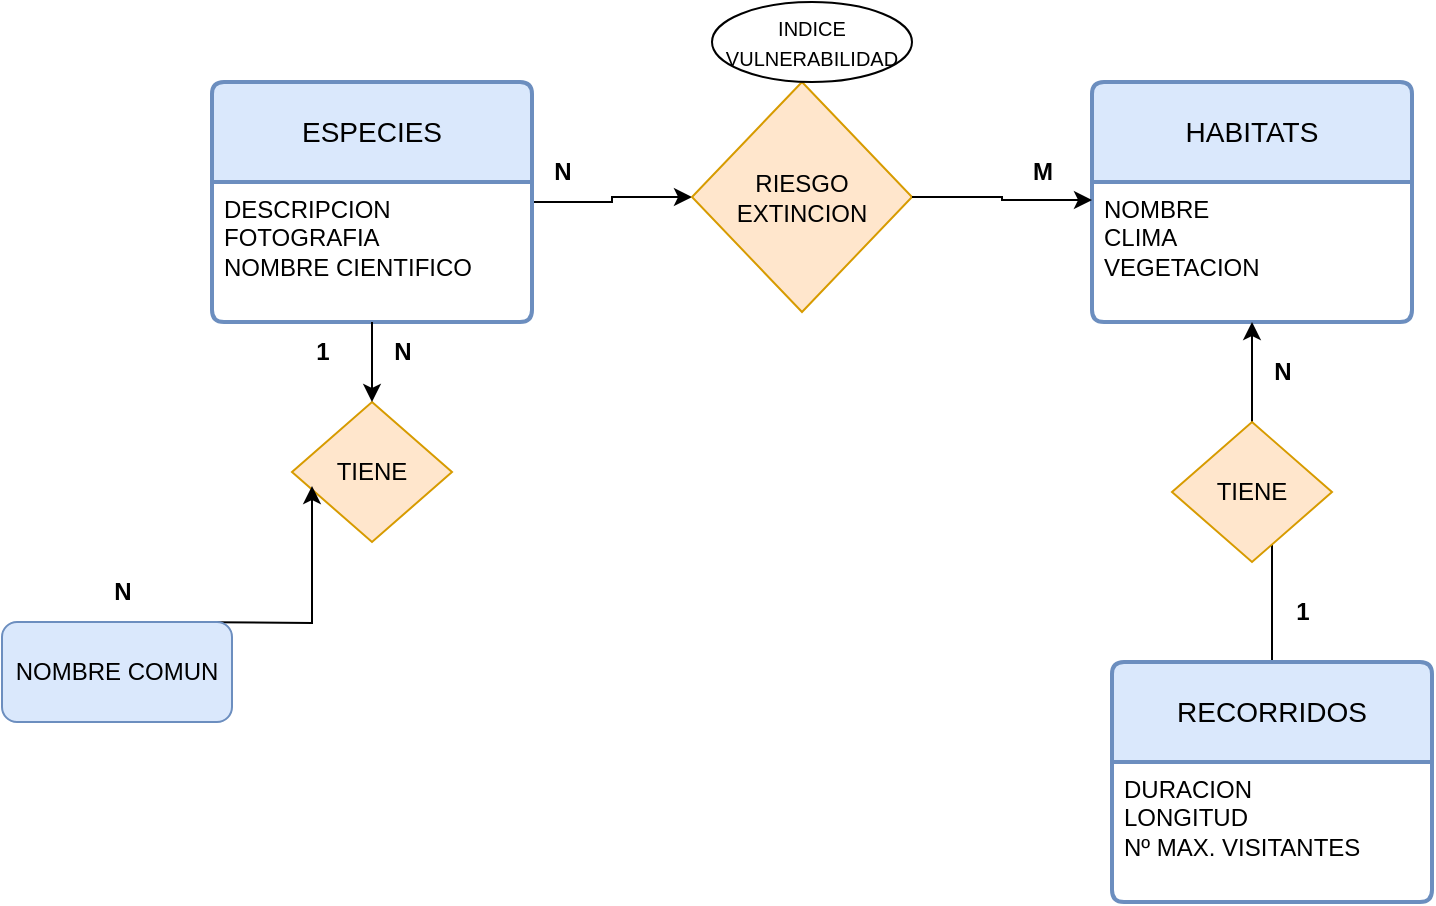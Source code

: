 <mxfile version="28.2.5">
  <diagram name="Página-1" id="Z8TmXBqX-inLabFCTmzv">
    <mxGraphModel dx="1426" dy="754" grid="1" gridSize="10" guides="1" tooltips="1" connect="1" arrows="1" fold="1" page="1" pageScale="1" pageWidth="827" pageHeight="1169" math="0" shadow="0">
      <root>
        <mxCell id="0" />
        <mxCell id="1" parent="0" />
        <mxCell id="cPFRrt61VCr7zgrgv72x-7" style="edgeStyle=orthogonalEdgeStyle;rounded=0;orthogonalLoop=1;jettySize=auto;html=1;" edge="1" parent="1" source="cPFRrt61VCr7zgrgv72x-1" target="cPFRrt61VCr7zgrgv72x-3">
          <mxGeometry relative="1" as="geometry" />
        </mxCell>
        <mxCell id="cPFRrt61VCr7zgrgv72x-1" value="ESPECIES" style="swimlane;childLayout=stackLayout;horizontal=1;startSize=50;horizontalStack=0;rounded=1;fontSize=14;fontStyle=0;strokeWidth=2;resizeParent=0;resizeLast=1;shadow=0;dashed=0;align=center;arcSize=4;whiteSpace=wrap;html=1;fillColor=#dae8fc;strokeColor=#6c8ebf;" vertex="1" parent="1">
          <mxGeometry x="130" y="90" width="160" height="120" as="geometry" />
        </mxCell>
        <mxCell id="cPFRrt61VCr7zgrgv72x-2" value="&lt;div&gt;DESCRIPCION&lt;/div&gt;&lt;div&gt;FOTOGRAFIA&lt;/div&gt;&lt;div&gt;NOMBRE CIENTIFICO&lt;br&gt;&lt;/div&gt;" style="align=left;strokeColor=none;fillColor=none;spacingLeft=4;spacingRight=4;fontSize=12;verticalAlign=top;resizable=0;rotatable=0;part=1;html=1;whiteSpace=wrap;" vertex="1" parent="cPFRrt61VCr7zgrgv72x-1">
          <mxGeometry y="50" width="160" height="70" as="geometry" />
        </mxCell>
        <mxCell id="cPFRrt61VCr7zgrgv72x-3" value="RIESGO EXTINCION" style="rhombus;whiteSpace=wrap;html=1;fillColor=#ffe6cc;strokeColor=#d79b00;" vertex="1" parent="1">
          <mxGeometry x="370" y="90" width="110" height="115" as="geometry" />
        </mxCell>
        <mxCell id="cPFRrt61VCr7zgrgv72x-4" value="HABITATS" style="swimlane;childLayout=stackLayout;horizontal=1;startSize=50;horizontalStack=0;rounded=1;fontSize=14;fontStyle=0;strokeWidth=2;resizeParent=0;resizeLast=1;shadow=0;dashed=0;align=center;arcSize=4;whiteSpace=wrap;html=1;fillColor=#dae8fc;strokeColor=#6c8ebf;" vertex="1" parent="1">
          <mxGeometry x="570" y="90" width="160" height="120" as="geometry" />
        </mxCell>
        <mxCell id="cPFRrt61VCr7zgrgv72x-5" value="&lt;div&gt;NOMBRE&lt;/div&gt;&lt;div&gt;CLIMA &lt;br&gt;&lt;/div&gt;&lt;div&gt;VEGETACION&lt;br&gt;&lt;/div&gt;" style="align=left;strokeColor=none;fillColor=none;spacingLeft=4;spacingRight=4;fontSize=12;verticalAlign=top;resizable=0;rotatable=0;part=1;html=1;whiteSpace=wrap;" vertex="1" parent="cPFRrt61VCr7zgrgv72x-4">
          <mxGeometry y="50" width="160" height="70" as="geometry" />
        </mxCell>
        <mxCell id="cPFRrt61VCr7zgrgv72x-6" value="&lt;font style=&quot;font-size: 10px;&quot;&gt;INDICE VULNERABILIDAD&lt;/font&gt;" style="ellipse;whiteSpace=wrap;html=1;align=center;" vertex="1" parent="1">
          <mxGeometry x="380" y="50" width="100" height="40" as="geometry" />
        </mxCell>
        <mxCell id="cPFRrt61VCr7zgrgv72x-8" style="edgeStyle=orthogonalEdgeStyle;rounded=0;orthogonalLoop=1;jettySize=auto;html=1;entryX=0;entryY=0.129;entryDx=0;entryDy=0;entryPerimeter=0;" edge="1" parent="1" source="cPFRrt61VCr7zgrgv72x-3" target="cPFRrt61VCr7zgrgv72x-5">
          <mxGeometry relative="1" as="geometry" />
        </mxCell>
        <mxCell id="cPFRrt61VCr7zgrgv72x-9" value="N" style="text;html=1;align=center;verticalAlign=middle;resizable=0;points=[];autosize=1;strokeColor=none;fillColor=none;fontStyle=1" vertex="1" parent="1">
          <mxGeometry x="290" y="120" width="30" height="30" as="geometry" />
        </mxCell>
        <mxCell id="cPFRrt61VCr7zgrgv72x-10" value="M" style="text;html=1;align=center;verticalAlign=middle;resizable=0;points=[];autosize=1;strokeColor=none;fillColor=none;fontStyle=1" vertex="1" parent="1">
          <mxGeometry x="530" y="120" width="30" height="30" as="geometry" />
        </mxCell>
        <mxCell id="cPFRrt61VCr7zgrgv72x-15" style="edgeStyle=orthogonalEdgeStyle;rounded=0;orthogonalLoop=1;jettySize=auto;html=1;" edge="1" parent="1" source="cPFRrt61VCr7zgrgv72x-11" target="cPFRrt61VCr7zgrgv72x-5">
          <mxGeometry relative="1" as="geometry" />
        </mxCell>
        <mxCell id="cPFRrt61VCr7zgrgv72x-11" value="RECORRIDOS" style="swimlane;childLayout=stackLayout;horizontal=1;startSize=50;horizontalStack=0;rounded=1;fontSize=14;fontStyle=0;strokeWidth=2;resizeParent=0;resizeLast=1;shadow=0;dashed=0;align=center;arcSize=4;whiteSpace=wrap;html=1;fillColor=#dae8fc;strokeColor=#6c8ebf;" vertex="1" parent="1">
          <mxGeometry x="580" y="380" width="160" height="120" as="geometry" />
        </mxCell>
        <mxCell id="cPFRrt61VCr7zgrgv72x-12" value="&lt;div&gt;DURACION&lt;/div&gt;&lt;div&gt;LONGITUD&lt;/div&gt;&lt;div&gt;Nº MAX. VISITANTES&lt;br&gt;&lt;/div&gt;" style="align=left;strokeColor=none;fillColor=none;spacingLeft=4;spacingRight=4;fontSize=12;verticalAlign=top;resizable=0;rotatable=0;part=1;html=1;whiteSpace=wrap;" vertex="1" parent="cPFRrt61VCr7zgrgv72x-11">
          <mxGeometry y="50" width="160" height="70" as="geometry" />
        </mxCell>
        <mxCell id="cPFRrt61VCr7zgrgv72x-16" value="N" style="text;html=1;align=center;verticalAlign=middle;resizable=0;points=[];autosize=1;strokeColor=none;fillColor=none;fontStyle=1" vertex="1" parent="1">
          <mxGeometry x="650" y="220" width="30" height="30" as="geometry" />
        </mxCell>
        <mxCell id="cPFRrt61VCr7zgrgv72x-17" value="1" style="text;html=1;align=center;verticalAlign=middle;resizable=0;points=[];autosize=1;strokeColor=none;fillColor=none;fontStyle=1" vertex="1" parent="1">
          <mxGeometry x="660" y="340" width="30" height="30" as="geometry" />
        </mxCell>
        <mxCell id="cPFRrt61VCr7zgrgv72x-18" value="TIENE" style="rhombus;whiteSpace=wrap;html=1;fillColor=#ffe6cc;strokeColor=#d79b00;" vertex="1" parent="1">
          <mxGeometry x="170" y="250" width="80" height="70" as="geometry" />
        </mxCell>
        <mxCell id="cPFRrt61VCr7zgrgv72x-19" style="edgeStyle=orthogonalEdgeStyle;rounded=0;orthogonalLoop=1;jettySize=auto;html=1;" edge="1" parent="1" source="cPFRrt61VCr7zgrgv72x-2" target="cPFRrt61VCr7zgrgv72x-18">
          <mxGeometry relative="1" as="geometry" />
        </mxCell>
        <mxCell id="cPFRrt61VCr7zgrgv72x-23" style="edgeStyle=orthogonalEdgeStyle;rounded=0;orthogonalLoop=1;jettySize=auto;html=1;entryX=0.125;entryY=0.6;entryDx=0;entryDy=0;entryPerimeter=0;" edge="1" parent="1" target="cPFRrt61VCr7zgrgv72x-18">
          <mxGeometry relative="1" as="geometry">
            <mxPoint x="110" y="360" as="sourcePoint" />
          </mxGeometry>
        </mxCell>
        <mxCell id="cPFRrt61VCr7zgrgv72x-24" value="N" style="text;html=1;align=center;verticalAlign=middle;resizable=0;points=[];autosize=1;strokeColor=none;fillColor=none;fontStyle=1" vertex="1" parent="1">
          <mxGeometry x="210" y="210" width="30" height="30" as="geometry" />
        </mxCell>
        <mxCell id="cPFRrt61VCr7zgrgv72x-26" value="1" style="text;html=1;align=center;verticalAlign=middle;resizable=0;points=[];autosize=1;strokeColor=none;fillColor=none;fontStyle=1" vertex="1" parent="1">
          <mxGeometry x="170" y="210" width="30" height="30" as="geometry" />
        </mxCell>
        <mxCell id="cPFRrt61VCr7zgrgv72x-27" value="N" style="text;html=1;align=center;verticalAlign=middle;resizable=0;points=[];autosize=1;strokeColor=none;fillColor=none;fontStyle=1" vertex="1" parent="1">
          <mxGeometry x="70" y="330" width="30" height="30" as="geometry" />
        </mxCell>
        <mxCell id="cPFRrt61VCr7zgrgv72x-30" value="TIENE" style="rhombus;whiteSpace=wrap;html=1;fillColor=#ffe6cc;strokeColor=#d79b00;" vertex="1" parent="1">
          <mxGeometry x="610" y="260" width="80" height="70" as="geometry" />
        </mxCell>
        <mxCell id="cPFRrt61VCr7zgrgv72x-31" value="NOMBRE COMUN" style="rounded=1;whiteSpace=wrap;html=1;fillColor=#dae8fc;strokeColor=#6c8ebf;" vertex="1" parent="1">
          <mxGeometry x="25" y="360" width="115" height="50" as="geometry" />
        </mxCell>
      </root>
    </mxGraphModel>
  </diagram>
</mxfile>
